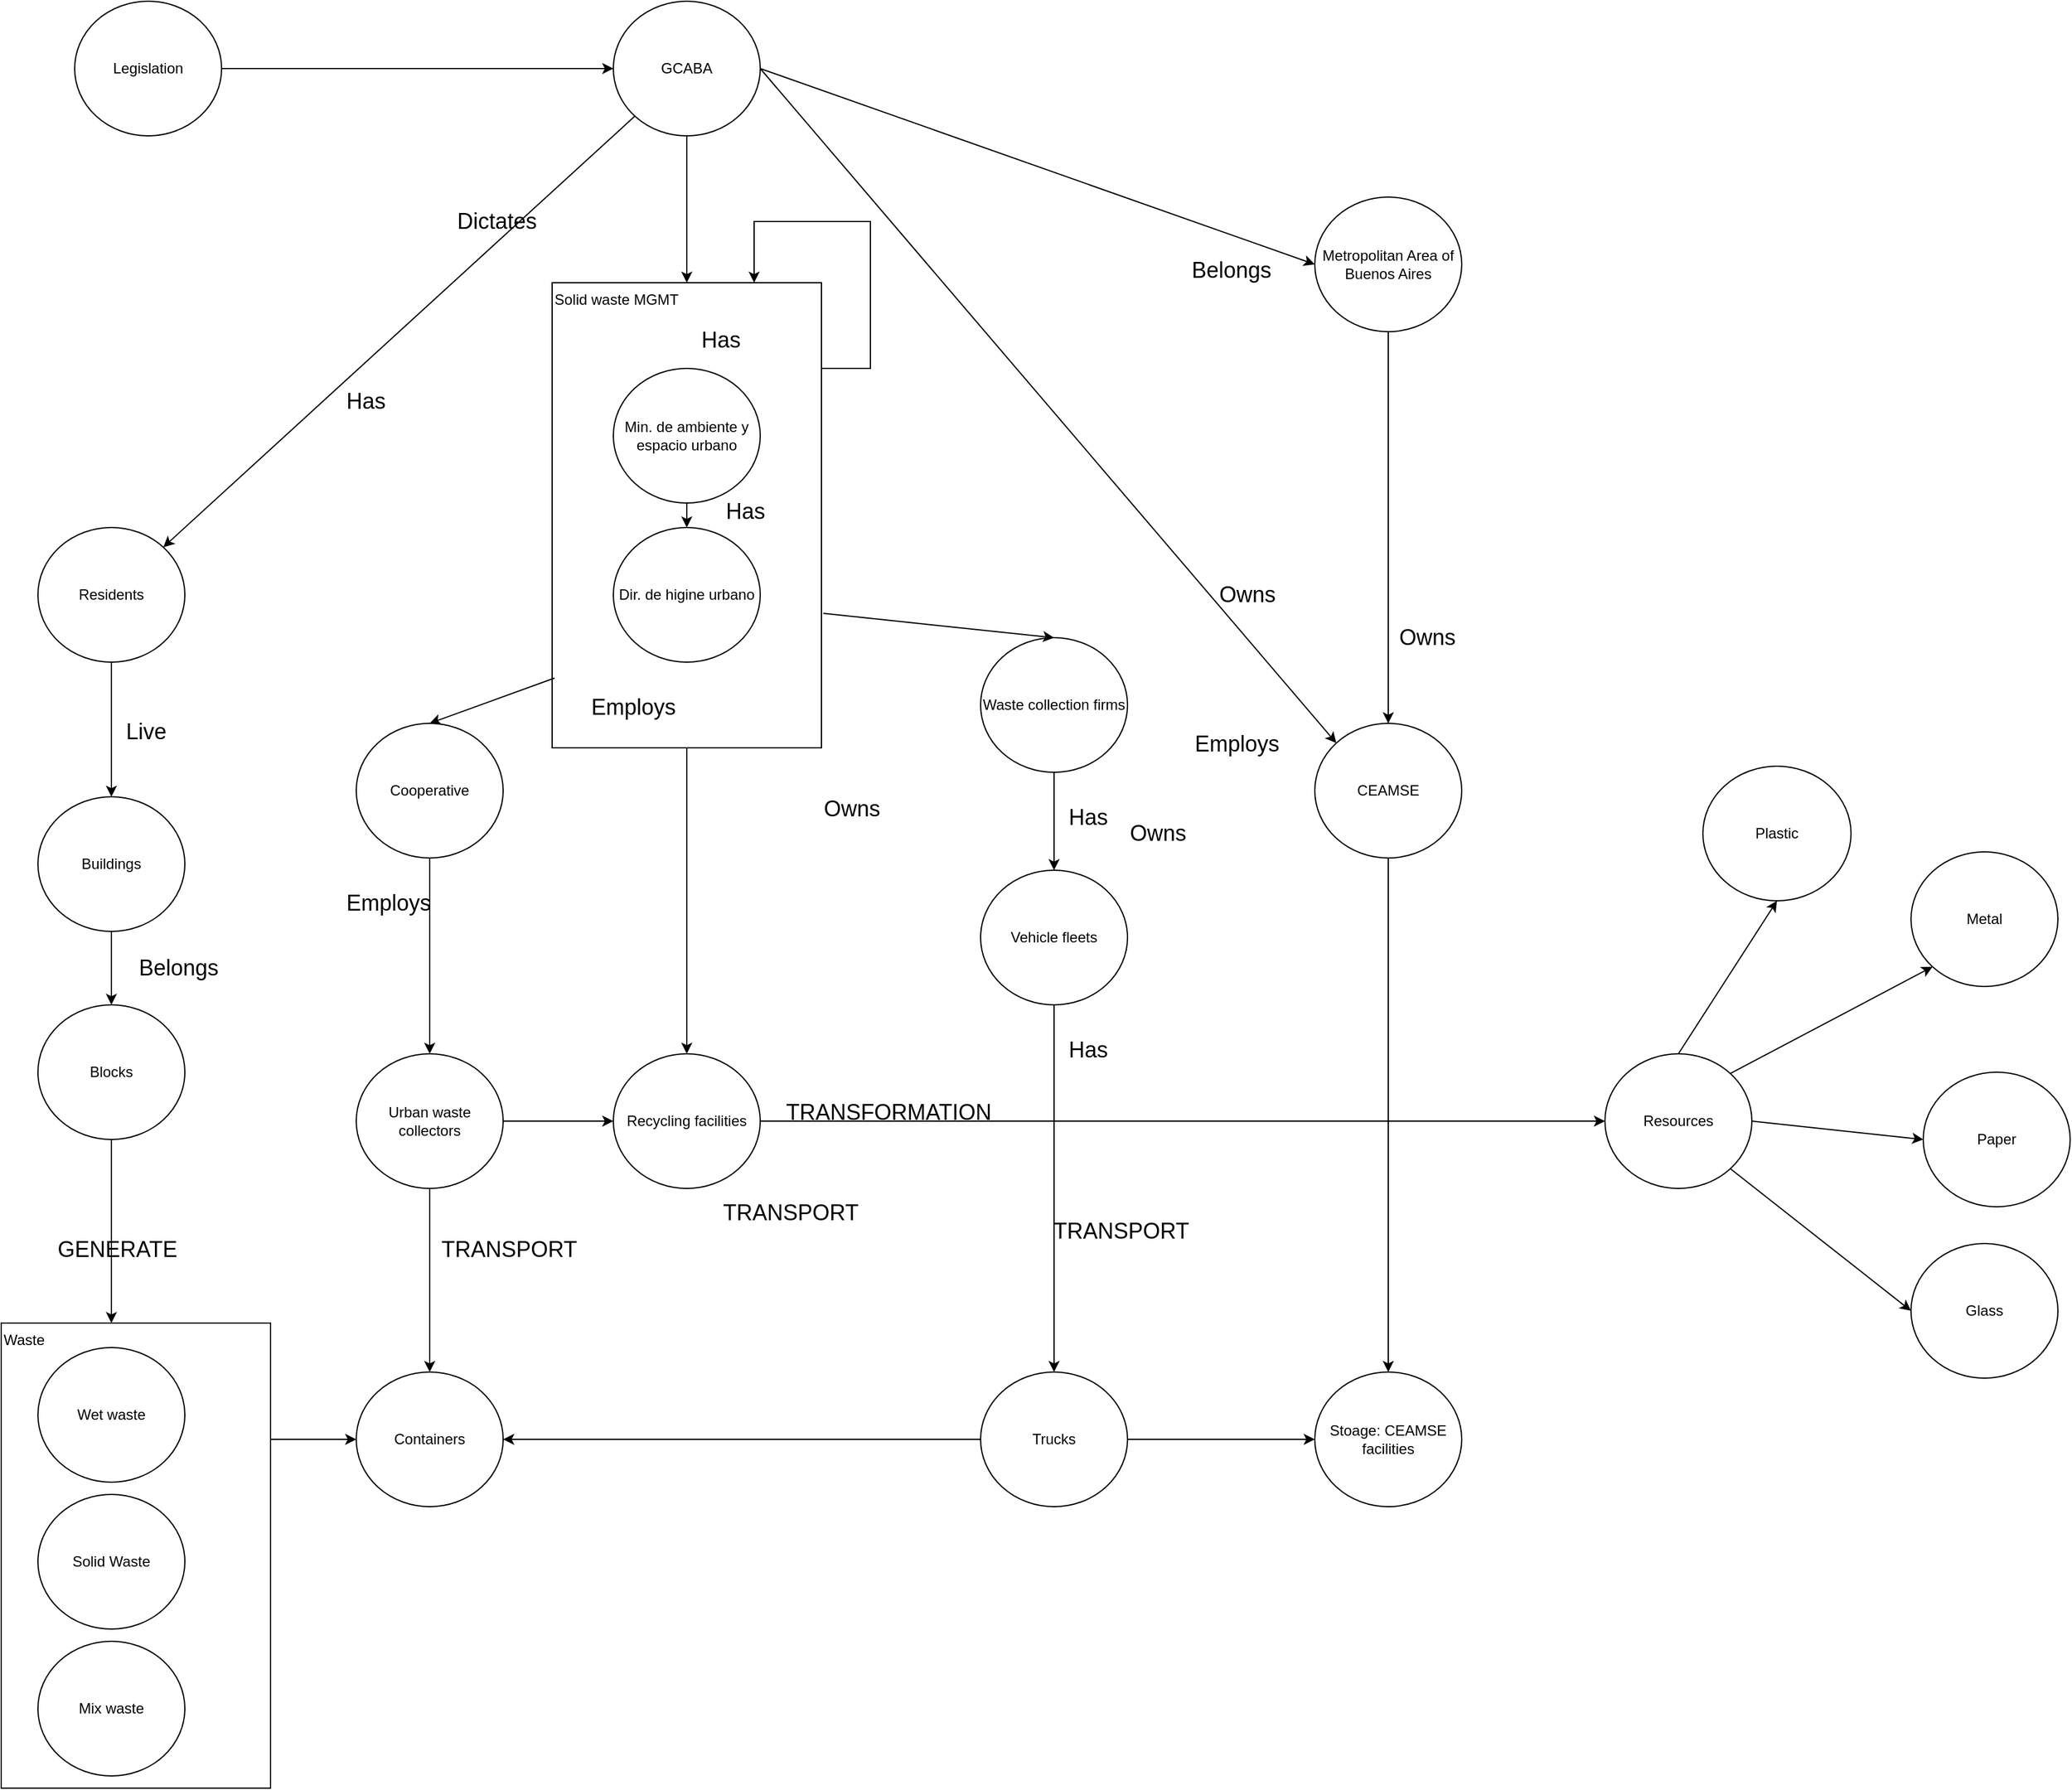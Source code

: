 <mxfile version="13.9.9" type="device"><diagram id="C5RBs43oDa-KdzZeNtuy" name="Urban Pickers"><mxGraphModel dx="768" dy="482" grid="1" gridSize="10" guides="1" tooltips="1" connect="1" arrows="1" fold="1" page="1" pageScale="1" pageWidth="827" pageHeight="1169" math="0" shadow="0"><root><mxCell id="WIyWlLk6GJQsqaUBKTNV-0"/><mxCell id="WIyWlLk6GJQsqaUBKTNV-1" parent="WIyWlLk6GJQsqaUBKTNV-0"/><mxCell id="UpAOQ4rQY72Z6U1aWJtw-4" value="Waste" style="rounded=0;whiteSpace=wrap;html=1;fillColor=none;verticalAlign=top;align=left;" parent="WIyWlLk6GJQsqaUBKTNV-1" vertex="1"><mxGeometry x="170" y="1210" width="220" height="380" as="geometry"/></mxCell><mxCell id="EyE9Sb6_Uw34UWCapqnc-0" value="Urban waste collectors" style="ellipse;whiteSpace=wrap;html=1;" parent="WIyWlLk6GJQsqaUBKTNV-1" vertex="1"><mxGeometry x="460" y="990" width="120" height="110" as="geometry"/></mxCell><mxCell id="EyE9Sb6_Uw34UWCapqnc-2" value="Cooperative" style="ellipse;whiteSpace=wrap;html=1;" parent="WIyWlLk6GJQsqaUBKTNV-1" vertex="1"><mxGeometry x="460" y="720" width="120" height="110" as="geometry"/></mxCell><mxCell id="EyE9Sb6_Uw34UWCapqnc-6" value="GCABA" style="ellipse;whiteSpace=wrap;html=1;" parent="WIyWlLk6GJQsqaUBKTNV-1" vertex="1"><mxGeometry x="670" y="130" width="120" height="110" as="geometry"/></mxCell><mxCell id="EyE9Sb6_Uw34UWCapqnc-7" value="Min. de ambiente y espacio urbano " style="ellipse;whiteSpace=wrap;html=1;" parent="WIyWlLk6GJQsqaUBKTNV-1" vertex="1"><mxGeometry x="670" y="430" width="120" height="110" as="geometry"/></mxCell><mxCell id="EyE9Sb6_Uw34UWCapqnc-8" value="Dir. de higine urbano" style="ellipse;whiteSpace=wrap;html=1;" parent="WIyWlLk6GJQsqaUBKTNV-1" vertex="1"><mxGeometry x="670" y="560" width="120" height="110" as="geometry"/></mxCell><mxCell id="EyE9Sb6_Uw34UWCapqnc-9" value="Legislation" style="ellipse;whiteSpace=wrap;html=1;" parent="WIyWlLk6GJQsqaUBKTNV-1" vertex="1"><mxGeometry x="230" y="130" width="120" height="110" as="geometry"/></mxCell><mxCell id="EyE9Sb6_Uw34UWCapqnc-11" value="" style="endArrow=classic;html=1;exitX=1;exitY=0.5;exitDx=0;exitDy=0;entryX=0;entryY=0.5;entryDx=0;entryDy=0;" parent="WIyWlLk6GJQsqaUBKTNV-1" source="EyE9Sb6_Uw34UWCapqnc-9" target="EyE9Sb6_Uw34UWCapqnc-6" edge="1"><mxGeometry width="50" height="50" relative="1" as="geometry"><mxPoint x="440" y="620" as="sourcePoint"/><mxPoint x="490" y="570" as="targetPoint"/></mxGeometry></mxCell><mxCell id="EyE9Sb6_Uw34UWCapqnc-14" value="Waste collection firms" style="ellipse;whiteSpace=wrap;html=1;" parent="WIyWlLk6GJQsqaUBKTNV-1" vertex="1"><mxGeometry x="970" y="650" width="120" height="110" as="geometry"/></mxCell><mxCell id="EyE9Sb6_Uw34UWCapqnc-15" value="" style="endArrow=classic;html=1;entryX=0.5;entryY=0;entryDx=0;entryDy=0;exitX=1.007;exitY=0.711;exitDx=0;exitDy=0;exitPerimeter=0;" parent="WIyWlLk6GJQsqaUBKTNV-1" source="UpAOQ4rQY72Z6U1aWJtw-0" target="EyE9Sb6_Uw34UWCapqnc-14" edge="1"><mxGeometry width="50" height="50" relative="1" as="geometry"><mxPoint x="510" y="700" as="sourcePoint"/><mxPoint x="560" y="650" as="targetPoint"/></mxGeometry></mxCell><mxCell id="EyE9Sb6_Uw34UWCapqnc-16" value="" style="endArrow=classic;html=1;entryX=0.5;entryY=0;entryDx=0;entryDy=0;exitX=0.009;exitY=0.85;exitDx=0;exitDy=0;exitPerimeter=0;" parent="WIyWlLk6GJQsqaUBKTNV-1" source="UpAOQ4rQY72Z6U1aWJtw-0" target="EyE9Sb6_Uw34UWCapqnc-2" edge="1"><mxGeometry width="50" height="50" relative="1" as="geometry"><mxPoint x="740" y="670" as="sourcePoint"/><mxPoint x="440" y="740" as="targetPoint"/></mxGeometry></mxCell><mxCell id="EyE9Sb6_Uw34UWCapqnc-18" value="Containers" style="ellipse;whiteSpace=wrap;html=1;rotation=0;" parent="WIyWlLk6GJQsqaUBKTNV-1" vertex="1"><mxGeometry x="460" y="1250" width="120" height="110" as="geometry"/></mxCell><mxCell id="EyE9Sb6_Uw34UWCapqnc-19" value="" style="endArrow=classic;html=1;entryX=1;entryY=0.5;entryDx=0;entryDy=0;exitX=0;exitY=0.5;exitDx=0;exitDy=0;" parent="WIyWlLk6GJQsqaUBKTNV-1" source="EyE9Sb6_Uw34UWCapqnc-35" target="EyE9Sb6_Uw34UWCapqnc-18" edge="1"><mxGeometry width="50" height="50" relative="1" as="geometry"><mxPoint x="1310" y="880" as="sourcePoint"/><mxPoint x="820" y="1455" as="targetPoint"/></mxGeometry></mxCell><mxCell id="EyE9Sb6_Uw34UWCapqnc-21" value="" style="endArrow=classic;html=1;exitX=0.5;exitY=1;exitDx=0;exitDy=0;entryX=0.5;entryY=0;entryDx=0;entryDy=0;" parent="WIyWlLk6GJQsqaUBKTNV-1" source="EyE9Sb6_Uw34UWCapqnc-7" target="EyE9Sb6_Uw34UWCapqnc-8" edge="1"><mxGeometry width="50" height="50" relative="1" as="geometry"><mxPoint x="510" y="700" as="sourcePoint"/><mxPoint x="560" y="650" as="targetPoint"/></mxGeometry></mxCell><mxCell id="EyE9Sb6_Uw34UWCapqnc-22" value="" style="endArrow=classic;html=1;exitX=0.5;exitY=1;exitDx=0;exitDy=0;entryX=0.5;entryY=0;entryDx=0;entryDy=0;" parent="WIyWlLk6GJQsqaUBKTNV-1" source="EyE9Sb6_Uw34UWCapqnc-6" target="UpAOQ4rQY72Z6U1aWJtw-0" edge="1"><mxGeometry width="50" height="50" relative="1" as="geometry"><mxPoint x="510" y="700" as="sourcePoint"/><mxPoint x="560" y="650" as="targetPoint"/></mxGeometry></mxCell><mxCell id="EyE9Sb6_Uw34UWCapqnc-25" value="CEAMSE" style="ellipse;whiteSpace=wrap;html=1;" parent="WIyWlLk6GJQsqaUBKTNV-1" vertex="1"><mxGeometry x="1243" y="720" width="120" height="110" as="geometry"/></mxCell><mxCell id="EyE9Sb6_Uw34UWCapqnc-27" value="" style="endArrow=classic;html=1;exitX=0.5;exitY=1;exitDx=0;exitDy=0;entryX=0.5;entryY=0;entryDx=0;entryDy=0;" parent="WIyWlLk6GJQsqaUBKTNV-1" source="EyE9Sb6_Uw34UWCapqnc-29" target="EyE9Sb6_Uw34UWCapqnc-25" edge="1"><mxGeometry width="50" height="50" relative="1" as="geometry"><mxPoint x="843" y="820" as="sourcePoint"/><mxPoint x="893" y="770" as="targetPoint"/></mxGeometry></mxCell><mxCell id="EyE9Sb6_Uw34UWCapqnc-28" value="" style="endArrow=classic;html=1;exitX=1;exitY=0.5;exitDx=0;exitDy=0;entryX=0;entryY=0;entryDx=0;entryDy=0;" parent="WIyWlLk6GJQsqaUBKTNV-1" source="EyE9Sb6_Uw34UWCapqnc-6" target="EyE9Sb6_Uw34UWCapqnc-25" edge="1"><mxGeometry width="50" height="50" relative="1" as="geometry"><mxPoint x="890" y="390" as="sourcePoint"/><mxPoint x="910" y="520" as="targetPoint"/></mxGeometry></mxCell><mxCell id="EyE9Sb6_Uw34UWCapqnc-29" value="Metropolitan Area of Buenos Aires" style="ellipse;whiteSpace=wrap;html=1;" parent="WIyWlLk6GJQsqaUBKTNV-1" vertex="1"><mxGeometry x="1243" y="290" width="120" height="110" as="geometry"/></mxCell><mxCell id="EyE9Sb6_Uw34UWCapqnc-31" value="" style="endArrow=classic;html=1;exitX=0.5;exitY=1;exitDx=0;exitDy=0;" parent="WIyWlLk6GJQsqaUBKTNV-1" source="EyE9Sb6_Uw34UWCapqnc-14" target="EyE9Sb6_Uw34UWCapqnc-34" edge="1"><mxGeometry width="50" height="50" relative="1" as="geometry"><mxPoint x="1080" y="710" as="sourcePoint"/><mxPoint x="1717.297" y="371.364" as="targetPoint"/></mxGeometry></mxCell><mxCell id="EyE9Sb6_Uw34UWCapqnc-33" value="" style="endArrow=classic;html=1;exitX=0.5;exitY=1;exitDx=0;exitDy=0;entryX=0.5;entryY=0;entryDx=0;entryDy=0;" parent="WIyWlLk6GJQsqaUBKTNV-1" source="EyE9Sb6_Uw34UWCapqnc-25" target="EyE9Sb6_Uw34UWCapqnc-36" edge="1"><mxGeometry width="50" height="50" relative="1" as="geometry"><mxPoint x="1263" y="430" as="sourcePoint"/><mxPoint x="1430.297" y="631.364" as="targetPoint"/></mxGeometry></mxCell><mxCell id="EyE9Sb6_Uw34UWCapqnc-37" value="" style="edgeStyle=orthogonalEdgeStyle;rounded=0;orthogonalLoop=1;jettySize=auto;html=1;entryX=0.5;entryY=0;entryDx=0;entryDy=0;" parent="WIyWlLk6GJQsqaUBKTNV-1" source="EyE9Sb6_Uw34UWCapqnc-34" target="EyE9Sb6_Uw34UWCapqnc-35" edge="1"><mxGeometry relative="1" as="geometry"/></mxCell><mxCell id="EyE9Sb6_Uw34UWCapqnc-34" value="Vehicle fleets" style="ellipse;whiteSpace=wrap;html=1;" parent="WIyWlLk6GJQsqaUBKTNV-1" vertex="1"><mxGeometry x="970" y="840" width="120" height="110" as="geometry"/></mxCell><mxCell id="EyE9Sb6_Uw34UWCapqnc-35" value="Trucks" style="ellipse;whiteSpace=wrap;html=1;" parent="WIyWlLk6GJQsqaUBKTNV-1" vertex="1"><mxGeometry x="970" y="1250" width="120" height="110" as="geometry"/></mxCell><mxCell id="EyE9Sb6_Uw34UWCapqnc-36" value="Stoage: CEAMSE facilities" style="ellipse;whiteSpace=wrap;html=1;" parent="WIyWlLk6GJQsqaUBKTNV-1" vertex="1"><mxGeometry x="1243" y="1250" width="120" height="110" as="geometry"/></mxCell><mxCell id="EyE9Sb6_Uw34UWCapqnc-39" value="Recycling facilities" style="ellipse;whiteSpace=wrap;html=1;" parent="WIyWlLk6GJQsqaUBKTNV-1" vertex="1"><mxGeometry x="670" y="990" width="120" height="110" as="geometry"/></mxCell><mxCell id="EyE9Sb6_Uw34UWCapqnc-40" value="" style="endArrow=classic;html=1;exitX=0.5;exitY=1;exitDx=0;exitDy=0;entryX=0.5;entryY=0;entryDx=0;entryDy=0;" parent="WIyWlLk6GJQsqaUBKTNV-1" source="UpAOQ4rQY72Z6U1aWJtw-0" target="EyE9Sb6_Uw34UWCapqnc-39" edge="1"><mxGeometry width="50" height="50" relative="1" as="geometry"><mxPoint x="1180" y="920" as="sourcePoint"/><mxPoint x="730" y="760" as="targetPoint"/></mxGeometry></mxCell><mxCell id="EyE9Sb6_Uw34UWCapqnc-42" value="Residents" style="ellipse;whiteSpace=wrap;html=1;" parent="WIyWlLk6GJQsqaUBKTNV-1" vertex="1"><mxGeometry x="200" y="560" width="120" height="110" as="geometry"/></mxCell><mxCell id="EyE9Sb6_Uw34UWCapqnc-43" value="Buildings" style="ellipse;whiteSpace=wrap;html=1;" parent="WIyWlLk6GJQsqaUBKTNV-1" vertex="1"><mxGeometry x="200" y="780" width="120" height="110" as="geometry"/></mxCell><mxCell id="EyE9Sb6_Uw34UWCapqnc-44" value="Blocks" style="ellipse;whiteSpace=wrap;html=1;" parent="WIyWlLk6GJQsqaUBKTNV-1" vertex="1"><mxGeometry x="200" y="950" width="120" height="110" as="geometry"/></mxCell><mxCell id="EyE9Sb6_Uw34UWCapqnc-45" value="" style="endArrow=classic;html=1;exitX=0.5;exitY=1;exitDx=0;exitDy=0;entryX=0.5;entryY=0;entryDx=0;entryDy=0;" parent="WIyWlLk6GJQsqaUBKTNV-1" source="EyE9Sb6_Uw34UWCapqnc-42" target="EyE9Sb6_Uw34UWCapqnc-43" edge="1"><mxGeometry width="50" height="50" relative="1" as="geometry"><mxPoint x="200" y="930" as="sourcePoint"/><mxPoint x="350" y="780" as="targetPoint"/></mxGeometry></mxCell><mxCell id="EyE9Sb6_Uw34UWCapqnc-47" value="" style="endArrow=classic;html=1;exitX=0;exitY=1;exitDx=0;exitDy=0;entryX=1;entryY=0;entryDx=0;entryDy=0;" parent="WIyWlLk6GJQsqaUBKTNV-1" source="EyE9Sb6_Uw34UWCapqnc-6" target="EyE9Sb6_Uw34UWCapqnc-42" edge="1"><mxGeometry width="50" height="50" relative="1" as="geometry"><mxPoint x="200" y="930" as="sourcePoint"/><mxPoint x="510" y="640" as="targetPoint"/></mxGeometry></mxCell><mxCell id="EyE9Sb6_Uw34UWCapqnc-49" value="" style="endArrow=classic;html=1;exitX=0.5;exitY=1;exitDx=0;exitDy=0;" parent="WIyWlLk6GJQsqaUBKTNV-1" source="EyE9Sb6_Uw34UWCapqnc-43" target="EyE9Sb6_Uw34UWCapqnc-44" edge="1"><mxGeometry width="50" height="50" relative="1" as="geometry"><mxPoint x="390" y="780" as="sourcePoint"/><mxPoint x="440" y="730" as="targetPoint"/></mxGeometry></mxCell><mxCell id="EyE9Sb6_Uw34UWCapqnc-52" value="" style="endArrow=classic;html=1;entryX=0;entryY=0.5;entryDx=0;entryDy=0;exitX=1;exitY=0.5;exitDx=0;exitDy=0;" parent="WIyWlLk6GJQsqaUBKTNV-1" source="EyE9Sb6_Uw34UWCapqnc-0" target="EyE9Sb6_Uw34UWCapqnc-39" edge="1"><mxGeometry width="50" height="50" relative="1" as="geometry"><mxPoint x="200" y="930" as="sourcePoint"/><mxPoint x="250" y="880" as="targetPoint"/></mxGeometry></mxCell><mxCell id="EyE9Sb6_Uw34UWCapqnc-55" value="&lt;font style=&quot;font-size: 18px&quot;&gt;Owns&lt;/font&gt;" style="text;html=1;strokeColor=none;fillColor=none;align=center;verticalAlign=middle;whiteSpace=wrap;rounded=0;" parent="WIyWlLk6GJQsqaUBKTNV-1" vertex="1"><mxGeometry x="1143" y="595" width="90" height="40" as="geometry"/></mxCell><mxCell id="EyE9Sb6_Uw34UWCapqnc-56" value="&lt;font style=&quot;font-size: 18px&quot;&gt;Owns&lt;/font&gt;" style="text;html=1;strokeColor=none;fillColor=none;align=center;verticalAlign=middle;whiteSpace=wrap;rounded=0;" parent="WIyWlLk6GJQsqaUBKTNV-1" vertex="1"><mxGeometry x="1290" y="630" width="90" height="40" as="geometry"/></mxCell><mxCell id="EyE9Sb6_Uw34UWCapqnc-57" value="&lt;font style=&quot;font-size: 18px&quot;&gt;Owns&lt;/font&gt;" style="text;html=1;strokeColor=none;fillColor=none;align=center;verticalAlign=middle;whiteSpace=wrap;rounded=0;" parent="WIyWlLk6GJQsqaUBKTNV-1" vertex="1"><mxGeometry x="1070" y="790" width="90" height="40" as="geometry"/></mxCell><mxCell id="EyE9Sb6_Uw34UWCapqnc-60" value="" style="endArrow=classic;html=1;exitX=1;exitY=0.5;exitDx=0;exitDy=0;entryX=0;entryY=0.5;entryDx=0;entryDy=0;" parent="WIyWlLk6GJQsqaUBKTNV-1" source="EyE9Sb6_Uw34UWCapqnc-6" target="EyE9Sb6_Uw34UWCapqnc-29" edge="1"><mxGeometry width="50" height="50" relative="1" as="geometry"><mxPoint x="790" y="335" as="sourcePoint"/><mxPoint x="885" y="300" as="targetPoint"/></mxGeometry></mxCell><mxCell id="EyE9Sb6_Uw34UWCapqnc-61" value="&lt;font style=&quot;font-size: 18px&quot;&gt;Dictates&lt;/font&gt;" style="text;html=1;strokeColor=none;fillColor=none;align=center;verticalAlign=middle;whiteSpace=wrap;rounded=0;" parent="WIyWlLk6GJQsqaUBKTNV-1" vertex="1"><mxGeometry x="530" y="290" width="90" height="40" as="geometry"/></mxCell><mxCell id="EyE9Sb6_Uw34UWCapqnc-62" value="&lt;font style=&quot;font-size: 18px&quot;&gt;Has&lt;/font&gt;" style="text;whiteSpace=wrap;html=1;" parent="WIyWlLk6GJQsqaUBKTNV-1" vertex="1"><mxGeometry x="740" y="390" width="90" height="30" as="geometry"/></mxCell><mxCell id="EyE9Sb6_Uw34UWCapqnc-65" value="&lt;font style=&quot;font-size: 18px&quot;&gt;Has&lt;/font&gt;" style="text;whiteSpace=wrap;html=1;" parent="WIyWlLk6GJQsqaUBKTNV-1" vertex="1"><mxGeometry x="760" y="530" width="90" height="30" as="geometry"/></mxCell><mxCell id="EyE9Sb6_Uw34UWCapqnc-66" value="&lt;font style=&quot;font-size: 18px&quot;&gt;Employs&lt;/font&gt;" style="text;whiteSpace=wrap;html=1;" parent="WIyWlLk6GJQsqaUBKTNV-1" vertex="1"><mxGeometry x="650" y="690" width="90" height="30" as="geometry"/></mxCell><mxCell id="EyE9Sb6_Uw34UWCapqnc-68" value="&lt;font style=&quot;font-size: 18px&quot;&gt;Employs&lt;/font&gt;" style="text;whiteSpace=wrap;html=1;" parent="WIyWlLk6GJQsqaUBKTNV-1" vertex="1"><mxGeometry x="1143" y="720" width="90" height="30" as="geometry"/></mxCell><mxCell id="EyE9Sb6_Uw34UWCapqnc-69" value="&lt;font style=&quot;font-size: 18px&quot;&gt;Owns&lt;/font&gt;" style="text;html=1;strokeColor=none;fillColor=none;align=center;verticalAlign=middle;whiteSpace=wrap;rounded=0;" parent="WIyWlLk6GJQsqaUBKTNV-1" vertex="1"><mxGeometry x="820" y="770" width="90" height="40" as="geometry"/></mxCell><mxCell id="EyE9Sb6_Uw34UWCapqnc-71" value="&lt;font style=&quot;font-size: 18px&quot;&gt;Has&lt;/font&gt;" style="text;whiteSpace=wrap;html=1;" parent="WIyWlLk6GJQsqaUBKTNV-1" vertex="1"><mxGeometry x="1040" y="780" width="90" height="30" as="geometry"/></mxCell><mxCell id="EyE9Sb6_Uw34UWCapqnc-72" value="&lt;font style=&quot;font-size: 18px&quot;&gt;Belongs&lt;/font&gt;" style="text;html=1;strokeColor=none;fillColor=none;align=center;verticalAlign=middle;whiteSpace=wrap;rounded=0;" parent="WIyWlLk6GJQsqaUBKTNV-1" vertex="1"><mxGeometry x="1130" y="330" width="90" height="40" as="geometry"/></mxCell><mxCell id="EyE9Sb6_Uw34UWCapqnc-75" value="&lt;font style=&quot;font-size: 18px&quot;&gt;Has&lt;/font&gt;" style="text;whiteSpace=wrap;html=1;" parent="WIyWlLk6GJQsqaUBKTNV-1" vertex="1"><mxGeometry x="1040" y="970" width="90" height="30" as="geometry"/></mxCell><mxCell id="EyE9Sb6_Uw34UWCapqnc-76" value="&lt;font style=&quot;font-size: 18px&quot;&gt;Has&lt;/font&gt;" style="text;whiteSpace=wrap;html=1;" parent="WIyWlLk6GJQsqaUBKTNV-1" vertex="1"><mxGeometry x="450" y="440" width="90" height="30" as="geometry"/></mxCell><mxCell id="EyE9Sb6_Uw34UWCapqnc-77" value="&lt;font style=&quot;font-size: 18px&quot;&gt;Live&lt;/font&gt;" style="text;whiteSpace=wrap;html=1;" parent="WIyWlLk6GJQsqaUBKTNV-1" vertex="1"><mxGeometry x="270" y="710" width="90" height="30" as="geometry"/></mxCell><mxCell id="EyE9Sb6_Uw34UWCapqnc-79" value="&lt;font style=&quot;font-size: 18px&quot;&gt;Belongs&lt;/font&gt;" style="text;html=1;strokeColor=none;fillColor=none;align=center;verticalAlign=middle;whiteSpace=wrap;rounded=0;" parent="WIyWlLk6GJQsqaUBKTNV-1" vertex="1"><mxGeometry x="270" y="900" width="90" height="40" as="geometry"/></mxCell><mxCell id="EyE9Sb6_Uw34UWCapqnc-80" value="&lt;font style=&quot;font-size: 18px&quot;&gt;GENERATE&lt;/font&gt;" style="text;html=1;strokeColor=none;fillColor=none;align=center;verticalAlign=middle;whiteSpace=wrap;rounded=0;" parent="WIyWlLk6GJQsqaUBKTNV-1" vertex="1"><mxGeometry x="220" y="1130" width="90" height="40" as="geometry"/></mxCell><mxCell id="EyE9Sb6_Uw34UWCapqnc-83" value="" style="endArrow=classic;html=1;exitX=0.5;exitY=1;exitDx=0;exitDy=0;entryX=0.5;entryY=0;entryDx=0;entryDy=0;" parent="WIyWlLk6GJQsqaUBKTNV-1" source="EyE9Sb6_Uw34UWCapqnc-0" target="EyE9Sb6_Uw34UWCapqnc-18" edge="1"><mxGeometry width="50" height="50" relative="1" as="geometry"><mxPoint x="460" y="810" as="sourcePoint"/><mxPoint x="282.814" y="1006.468" as="targetPoint"/></mxGeometry></mxCell><mxCell id="EyE9Sb6_Uw34UWCapqnc-93" value="" style="endArrow=classic;html=1;exitX=0.5;exitY=1;exitDx=0;exitDy=0;" parent="WIyWlLk6GJQsqaUBKTNV-1" edge="1"><mxGeometry width="50" height="50" relative="1" as="geometry"><mxPoint x="260" y="1060" as="sourcePoint"/><mxPoint x="260" y="1210" as="targetPoint"/></mxGeometry></mxCell><mxCell id="EyE9Sb6_Uw34UWCapqnc-95" value="" style="endArrow=classic;html=1;exitX=1;exitY=0.25;exitDx=0;exitDy=0;entryX=0;entryY=0.5;entryDx=0;entryDy=0;" parent="WIyWlLk6GJQsqaUBKTNV-1" source="UpAOQ4rQY72Z6U1aWJtw-4" target="EyE9Sb6_Uw34UWCapqnc-18" edge="1"><mxGeometry width="50" height="50" relative="1" as="geometry"><mxPoint x="320" y="1315" as="sourcePoint"/><mxPoint x="487.574" y="1226.109" as="targetPoint"/></mxGeometry></mxCell><mxCell id="EyE9Sb6_Uw34UWCapqnc-99" value="" style="endArrow=classic;html=1;exitX=0.5;exitY=1;exitDx=0;exitDy=0;entryX=0.5;entryY=0;entryDx=0;entryDy=0;" parent="WIyWlLk6GJQsqaUBKTNV-1" source="EyE9Sb6_Uw34UWCapqnc-2" target="EyE9Sb6_Uw34UWCapqnc-0" edge="1"><mxGeometry width="50" height="50" relative="1" as="geometry"><mxPoint x="520" y="830" as="sourcePoint"/><mxPoint x="520" y="880" as="targetPoint"/></mxGeometry></mxCell><mxCell id="EyE9Sb6_Uw34UWCapqnc-100" value="&lt;font style=&quot;font-size: 18px&quot;&gt;Employs&lt;/font&gt;" style="text;whiteSpace=wrap;html=1;" parent="WIyWlLk6GJQsqaUBKTNV-1" vertex="1"><mxGeometry x="450" y="850" width="90" height="30" as="geometry"/></mxCell><mxCell id="EyE9Sb6_Uw34UWCapqnc-102" value="&lt;font style=&quot;font-size: 18px&quot;&gt;TRANSFORMATION&lt;/font&gt;" style="text;html=1;strokeColor=none;fillColor=none;align=center;verticalAlign=middle;whiteSpace=wrap;rounded=0;" parent="WIyWlLk6GJQsqaUBKTNV-1" vertex="1"><mxGeometry x="850" y="1010" width="90" height="55" as="geometry"/></mxCell><mxCell id="EyE9Sb6_Uw34UWCapqnc-103" value="&lt;font style=&quot;font-size: 18px&quot;&gt;TRANSPORT&lt;/font&gt;" style="text;html=1;strokeColor=none;fillColor=none;align=center;verticalAlign=middle;whiteSpace=wrap;rounded=0;" parent="WIyWlLk6GJQsqaUBKTNV-1" vertex="1"><mxGeometry x="770" y="1100" width="90" height="40" as="geometry"/></mxCell><mxCell id="EyE9Sb6_Uw34UWCapqnc-104" value="" style="endArrow=classic;html=1;exitX=1;exitY=0.5;exitDx=0;exitDy=0;entryX=0;entryY=0.5;entryDx=0;entryDy=0;" parent="WIyWlLk6GJQsqaUBKTNV-1" source="EyE9Sb6_Uw34UWCapqnc-35" target="EyE9Sb6_Uw34UWCapqnc-36" edge="1"><mxGeometry width="50" height="50" relative="1" as="geometry"><mxPoint x="730" y="1080" as="sourcePoint"/><mxPoint x="730" y="1329" as="targetPoint"/></mxGeometry></mxCell><mxCell id="EyE9Sb6_Uw34UWCapqnc-105" value="Wet waste" style="ellipse;whiteSpace=wrap;html=1;" parent="WIyWlLk6GJQsqaUBKTNV-1" vertex="1"><mxGeometry x="200" y="1230" width="120" height="110" as="geometry"/></mxCell><mxCell id="EyE9Sb6_Uw34UWCapqnc-108" value="Resources" style="ellipse;whiteSpace=wrap;html=1;" parent="WIyWlLk6GJQsqaUBKTNV-1" vertex="1"><mxGeometry x="1480" y="990" width="120" height="110" as="geometry"/></mxCell><mxCell id="EyE9Sb6_Uw34UWCapqnc-109" value="" style="endArrow=classic;html=1;entryX=0;entryY=0.5;entryDx=0;entryDy=0;exitX=1;exitY=0.5;exitDx=0;exitDy=0;" parent="WIyWlLk6GJQsqaUBKTNV-1" source="EyE9Sb6_Uw34UWCapqnc-39" target="EyE9Sb6_Uw34UWCapqnc-108" edge="1"><mxGeometry width="50" height="50" relative="1" as="geometry"><mxPoint x="1195" y="1730" as="sourcePoint"/><mxPoint x="1355" y="1730" as="targetPoint"/></mxGeometry></mxCell><mxCell id="EyE9Sb6_Uw34UWCapqnc-110" value="Metal" style="ellipse;whiteSpace=wrap;html=1;" parent="WIyWlLk6GJQsqaUBKTNV-1" vertex="1"><mxGeometry x="1730" y="825" width="120" height="110" as="geometry"/></mxCell><mxCell id="EyE9Sb6_Uw34UWCapqnc-111" value="Paper" style="ellipse;whiteSpace=wrap;html=1;" parent="WIyWlLk6GJQsqaUBKTNV-1" vertex="1"><mxGeometry x="1740" y="1005" width="120" height="110" as="geometry"/></mxCell><mxCell id="EyE9Sb6_Uw34UWCapqnc-112" value="Plastic" style="ellipse;whiteSpace=wrap;html=1;" parent="WIyWlLk6GJQsqaUBKTNV-1" vertex="1"><mxGeometry x="1560" y="755" width="121" height="110" as="geometry"/></mxCell><mxCell id="EyE9Sb6_Uw34UWCapqnc-113" value="Glass" style="ellipse;whiteSpace=wrap;html=1;" parent="WIyWlLk6GJQsqaUBKTNV-1" vertex="1"><mxGeometry x="1730" y="1145" width="120" height="110" as="geometry"/></mxCell><mxCell id="EyE9Sb6_Uw34UWCapqnc-115" value="" style="endArrow=classic;html=1;entryX=0;entryY=0.5;entryDx=0;entryDy=0;exitX=1;exitY=1;exitDx=0;exitDy=0;" parent="WIyWlLk6GJQsqaUBKTNV-1" source="EyE9Sb6_Uw34UWCapqnc-108" target="EyE9Sb6_Uw34UWCapqnc-113" edge="1"><mxGeometry width="50" height="50" relative="1" as="geometry"><mxPoint x="1620" y="832.5" as="sourcePoint"/><mxPoint x="1400.0" y="1297.5" as="targetPoint"/></mxGeometry></mxCell><mxCell id="EyE9Sb6_Uw34UWCapqnc-116" value="" style="endArrow=classic;html=1;entryX=0;entryY=0.5;entryDx=0;entryDy=0;exitX=1;exitY=0.5;exitDx=0;exitDy=0;" parent="WIyWlLk6GJQsqaUBKTNV-1" source="EyE9Sb6_Uw34UWCapqnc-108" target="EyE9Sb6_Uw34UWCapqnc-111" edge="1"><mxGeometry width="50" height="50" relative="1" as="geometry"><mxPoint x="1630" y="842.5" as="sourcePoint"/><mxPoint x="1410.0" y="1307.5" as="targetPoint"/></mxGeometry></mxCell><mxCell id="EyE9Sb6_Uw34UWCapqnc-117" value="" style="endArrow=classic;html=1;entryX=0;entryY=1;entryDx=0;entryDy=0;exitX=1;exitY=0;exitDx=0;exitDy=0;" parent="WIyWlLk6GJQsqaUBKTNV-1" source="EyE9Sb6_Uw34UWCapqnc-108" target="EyE9Sb6_Uw34UWCapqnc-110" edge="1"><mxGeometry width="50" height="50" relative="1" as="geometry"><mxPoint x="1640" y="852.5" as="sourcePoint"/><mxPoint x="1420.0" y="1317.5" as="targetPoint"/></mxGeometry></mxCell><mxCell id="EyE9Sb6_Uw34UWCapqnc-118" value="" style="endArrow=classic;html=1;entryX=0.5;entryY=1;entryDx=0;entryDy=0;exitX=0.5;exitY=0;exitDx=0;exitDy=0;" parent="WIyWlLk6GJQsqaUBKTNV-1" source="EyE9Sb6_Uw34UWCapqnc-108" target="EyE9Sb6_Uw34UWCapqnc-112" edge="1"><mxGeometry width="50" height="50" relative="1" as="geometry"><mxPoint x="1650" y="862.5" as="sourcePoint"/><mxPoint x="1430.0" y="1327.5" as="targetPoint"/></mxGeometry></mxCell><mxCell id="UpAOQ4rQY72Z6U1aWJtw-0" value="Solid waste MGMT" style="rounded=0;whiteSpace=wrap;html=1;fillColor=none;verticalAlign=top;align=left;" parent="WIyWlLk6GJQsqaUBKTNV-1" vertex="1"><mxGeometry x="620" y="360" width="220" height="380" as="geometry"/></mxCell><mxCell id="UpAOQ4rQY72Z6U1aWJtw-2" style="edgeStyle=orthogonalEdgeStyle;rounded=0;orthogonalLoop=1;jettySize=auto;html=1;exitX=1;exitY=0.5;exitDx=0;exitDy=0;entryX=0.75;entryY=0;entryDx=0;entryDy=0;" parent="WIyWlLk6GJQsqaUBKTNV-1" source="UpAOQ4rQY72Z6U1aWJtw-0" target="UpAOQ4rQY72Z6U1aWJtw-0" edge="1"><mxGeometry relative="1" as="geometry"><Array as="points"><mxPoint x="840" y="430"/><mxPoint x="880" y="430"/><mxPoint x="880" y="310"/><mxPoint x="785" y="310"/></Array></mxGeometry></mxCell><mxCell id="UpAOQ4rQY72Z6U1aWJtw-5" value="Solid Waste" style="ellipse;whiteSpace=wrap;html=1;" parent="WIyWlLk6GJQsqaUBKTNV-1" vertex="1"><mxGeometry x="200" y="1350" width="120" height="110" as="geometry"/></mxCell><mxCell id="UpAOQ4rQY72Z6U1aWJtw-6" value="Mix waste" style="ellipse;whiteSpace=wrap;html=1;" parent="WIyWlLk6GJQsqaUBKTNV-1" vertex="1"><mxGeometry x="200" y="1470" width="120" height="110" as="geometry"/></mxCell><mxCell id="UpAOQ4rQY72Z6U1aWJtw-8" value="&lt;font style=&quot;font-size: 18px&quot;&gt;TRANSPORT&lt;/font&gt;" style="text;html=1;strokeColor=none;fillColor=none;align=center;verticalAlign=middle;whiteSpace=wrap;rounded=0;" parent="WIyWlLk6GJQsqaUBKTNV-1" vertex="1"><mxGeometry x="540" y="1130" width="90" height="40" as="geometry"/></mxCell><mxCell id="UpAOQ4rQY72Z6U1aWJtw-9" value="&lt;font style=&quot;font-size: 18px&quot;&gt;TRANSPORT&lt;/font&gt;" style="text;html=1;strokeColor=none;fillColor=none;align=center;verticalAlign=middle;whiteSpace=wrap;rounded=0;" parent="WIyWlLk6GJQsqaUBKTNV-1" vertex="1"><mxGeometry x="1040" y="1115" width="90" height="40" as="geometry"/></mxCell></root></mxGraphModel></diagram></mxfile>